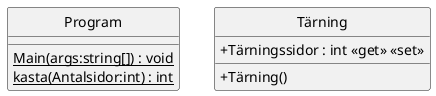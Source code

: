 @startuml ClassdiagramTärning
skinparam ClassAttributeIconSize 0
skinparam Monochrome true
hide circle
class Program {
    {static} Main(args:string[]) : void
    {static} kasta(Antalsidor:int) : int
}
class Tärning {
    + Tärningssidor : int <<get>> <<set>>
    + Tärning()
}
@enduml
